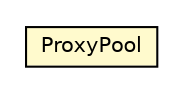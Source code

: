 #!/usr/local/bin/dot
#
# Class diagram 
# Generated by UMLGraph version R5_6-24-gf6e263 (http://www.umlgraph.org/)
#

digraph G {
	edge [fontname="Helvetica",fontsize=10,labelfontname="Helvetica",labelfontsize=10];
	node [fontname="Helvetica",fontsize=10,shape=plaintext];
	nodesep=0.25;
	ranksep=0.5;
	// org.universAAL.ri.gateway.proxies.ProxyPool
	c6448825 [label=<<table title="org.universAAL.ri.gateway.proxies.ProxyPool" border="0" cellborder="1" cellspacing="0" cellpadding="2" port="p" bgcolor="lemonChiffon" href="./ProxyPool.html">
		<tr><td><table border="0" cellspacing="0" cellpadding="1">
<tr><td align="center" balign="center"> ProxyPool </td></tr>
		</table></td></tr>
		</table>>, URL="./ProxyPool.html", fontname="Helvetica", fontcolor="black", fontsize=10.0];
}

